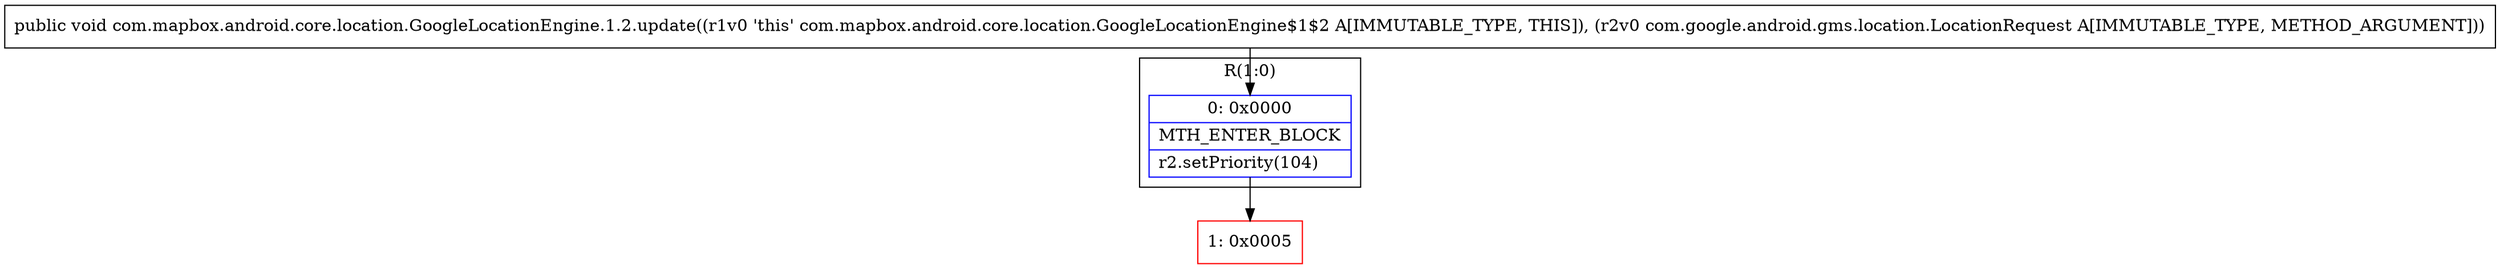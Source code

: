 digraph "CFG forcom.mapbox.android.core.location.GoogleLocationEngine.1.2.update(Lcom\/google\/android\/gms\/location\/LocationRequest;)V" {
subgraph cluster_Region_872381361 {
label = "R(1:0)";
node [shape=record,color=blue];
Node_0 [shape=record,label="{0\:\ 0x0000|MTH_ENTER_BLOCK\l|r2.setPriority(104)\l}"];
}
Node_1 [shape=record,color=red,label="{1\:\ 0x0005}"];
MethodNode[shape=record,label="{public void com.mapbox.android.core.location.GoogleLocationEngine.1.2.update((r1v0 'this' com.mapbox.android.core.location.GoogleLocationEngine$1$2 A[IMMUTABLE_TYPE, THIS]), (r2v0 com.google.android.gms.location.LocationRequest A[IMMUTABLE_TYPE, METHOD_ARGUMENT])) }"];
MethodNode -> Node_0;
Node_0 -> Node_1;
}

